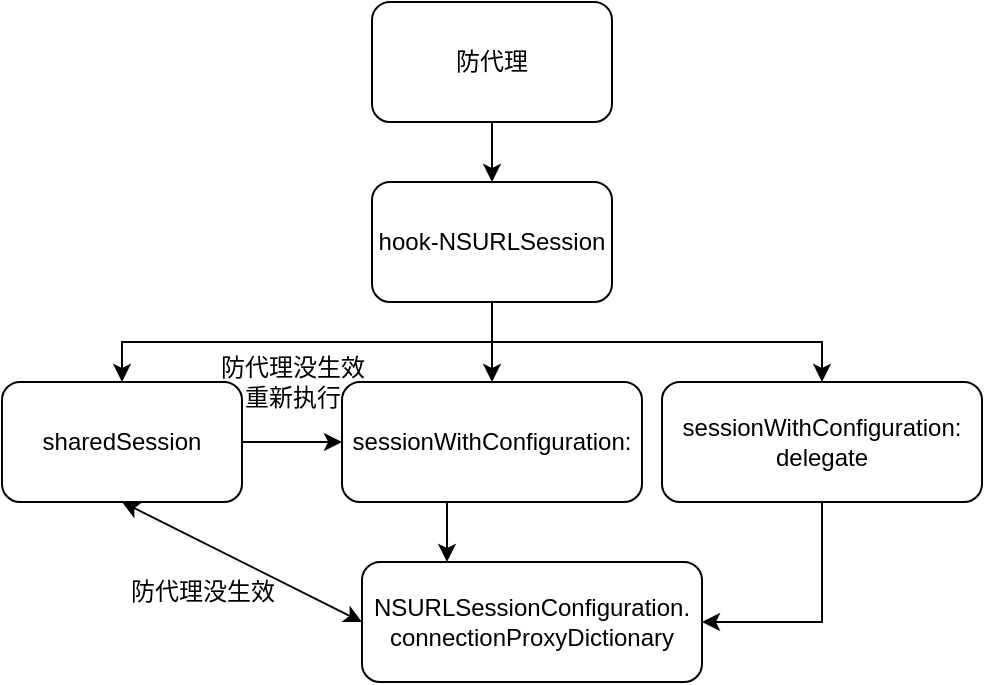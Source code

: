 <mxfile version="20.3.0" type="github">
  <diagram id="l2zxerx17vZc5TBYGt_k" name="第 1 页">
    <mxGraphModel dx="1704" dy="772" grid="1" gridSize="10" guides="1" tooltips="1" connect="1" arrows="1" fold="1" page="1" pageScale="1" pageWidth="827" pageHeight="1169" math="0" shadow="0">
      <root>
        <mxCell id="0" />
        <mxCell id="1" parent="0" />
        <mxCell id="FGJW6xq87efHxYzajNmU-11" style="edgeStyle=orthogonalEdgeStyle;rounded=0;orthogonalLoop=1;jettySize=auto;html=1;exitX=0.5;exitY=1;exitDx=0;exitDy=0;entryX=0.5;entryY=0;entryDx=0;entryDy=0;" edge="1" parent="1" source="FGJW6xq87efHxYzajNmU-1" target="FGJW6xq87efHxYzajNmU-2">
          <mxGeometry relative="1" as="geometry" />
        </mxCell>
        <mxCell id="FGJW6xq87efHxYzajNmU-1" value="防代理" style="rounded=1;whiteSpace=wrap;html=1;" vertex="1" parent="1">
          <mxGeometry x="375" y="270" width="120" height="60" as="geometry" />
        </mxCell>
        <mxCell id="FGJW6xq87efHxYzajNmU-15" style="edgeStyle=orthogonalEdgeStyle;rounded=0;orthogonalLoop=1;jettySize=auto;html=1;exitX=0.5;exitY=1;exitDx=0;exitDy=0;" edge="1" parent="1" source="FGJW6xq87efHxYzajNmU-2" target="FGJW6xq87efHxYzajNmU-5">
          <mxGeometry relative="1" as="geometry" />
        </mxCell>
        <mxCell id="FGJW6xq87efHxYzajNmU-16" style="edgeStyle=orthogonalEdgeStyle;rounded=0;orthogonalLoop=1;jettySize=auto;html=1;exitX=0.5;exitY=1;exitDx=0;exitDy=0;" edge="1" parent="1" source="FGJW6xq87efHxYzajNmU-2" target="FGJW6xq87efHxYzajNmU-4">
          <mxGeometry relative="1" as="geometry" />
        </mxCell>
        <mxCell id="FGJW6xq87efHxYzajNmU-17" style="edgeStyle=orthogonalEdgeStyle;rounded=0;orthogonalLoop=1;jettySize=auto;html=1;exitX=0.5;exitY=1;exitDx=0;exitDy=0;" edge="1" parent="1" source="FGJW6xq87efHxYzajNmU-2" target="FGJW6xq87efHxYzajNmU-3">
          <mxGeometry relative="1" as="geometry" />
        </mxCell>
        <mxCell id="FGJW6xq87efHxYzajNmU-2" value="hook-NSURLSession" style="rounded=1;whiteSpace=wrap;html=1;" vertex="1" parent="1">
          <mxGeometry x="375" y="360" width="120" height="60" as="geometry" />
        </mxCell>
        <mxCell id="FGJW6xq87efHxYzajNmU-20" style="edgeStyle=orthogonalEdgeStyle;rounded=0;orthogonalLoop=1;jettySize=auto;html=1;exitX=0.5;exitY=1;exitDx=0;exitDy=0;entryX=0.25;entryY=0;entryDx=0;entryDy=0;" edge="1" parent="1" source="FGJW6xq87efHxYzajNmU-3" target="FGJW6xq87efHxYzajNmU-6">
          <mxGeometry relative="1" as="geometry" />
        </mxCell>
        <mxCell id="FGJW6xq87efHxYzajNmU-3" value="sessionWithConfiguration:" style="rounded=1;whiteSpace=wrap;html=1;" vertex="1" parent="1">
          <mxGeometry x="360" y="460" width="150" height="60" as="geometry" />
        </mxCell>
        <mxCell id="FGJW6xq87efHxYzajNmU-21" style="edgeStyle=orthogonalEdgeStyle;rounded=0;orthogonalLoop=1;jettySize=auto;html=1;exitX=0.5;exitY=1;exitDx=0;exitDy=0;entryX=1;entryY=0.5;entryDx=0;entryDy=0;" edge="1" parent="1" source="FGJW6xq87efHxYzajNmU-4" target="FGJW6xq87efHxYzajNmU-6">
          <mxGeometry relative="1" as="geometry" />
        </mxCell>
        <mxCell id="FGJW6xq87efHxYzajNmU-4" value="sessionWithConfiguration:&lt;br&gt;delegate" style="rounded=1;whiteSpace=wrap;html=1;" vertex="1" parent="1">
          <mxGeometry x="520" y="460" width="160" height="60" as="geometry" />
        </mxCell>
        <mxCell id="FGJW6xq87efHxYzajNmU-25" style="edgeStyle=orthogonalEdgeStyle;rounded=0;orthogonalLoop=1;jettySize=auto;html=1;exitX=1;exitY=0.5;exitDx=0;exitDy=0;entryX=0;entryY=0.5;entryDx=0;entryDy=0;" edge="1" parent="1" source="FGJW6xq87efHxYzajNmU-5" target="FGJW6xq87efHxYzajNmU-3">
          <mxGeometry relative="1" as="geometry" />
        </mxCell>
        <mxCell id="FGJW6xq87efHxYzajNmU-5" value="sharedSession" style="rounded=1;whiteSpace=wrap;html=1;" vertex="1" parent="1">
          <mxGeometry x="190" y="460" width="120" height="60" as="geometry" />
        </mxCell>
        <mxCell id="FGJW6xq87efHxYzajNmU-6" value="NSURLSessionConfiguration.&lt;br&gt;connectionProxyDictionary" style="rounded=1;whiteSpace=wrap;html=1;" vertex="1" parent="1">
          <mxGeometry x="370" y="550" width="170" height="60" as="geometry" />
        </mxCell>
        <mxCell id="FGJW6xq87efHxYzajNmU-10" value="防代理没生效" style="text;html=1;align=center;verticalAlign=middle;resizable=0;points=[];autosize=1;strokeColor=none;fillColor=none;" vertex="1" parent="1">
          <mxGeometry x="240" y="550" width="100" height="30" as="geometry" />
        </mxCell>
        <mxCell id="FGJW6xq87efHxYzajNmU-18" value="" style="endArrow=classic;startArrow=classic;html=1;rounded=0;entryX=0.5;entryY=1;entryDx=0;entryDy=0;exitX=0;exitY=0.5;exitDx=0;exitDy=0;" edge="1" parent="1" source="FGJW6xq87efHxYzajNmU-6" target="FGJW6xq87efHxYzajNmU-5">
          <mxGeometry width="50" height="50" relative="1" as="geometry">
            <mxPoint x="260" y="550" as="sourcePoint" />
            <mxPoint x="280" y="530" as="targetPoint" />
          </mxGeometry>
        </mxCell>
        <mxCell id="FGJW6xq87efHxYzajNmU-26" value="防代理没生效&lt;br&gt;重新执行" style="text;html=1;align=center;verticalAlign=middle;resizable=0;points=[];autosize=1;strokeColor=none;fillColor=none;" vertex="1" parent="1">
          <mxGeometry x="285" y="440" width="100" height="40" as="geometry" />
        </mxCell>
      </root>
    </mxGraphModel>
  </diagram>
</mxfile>
